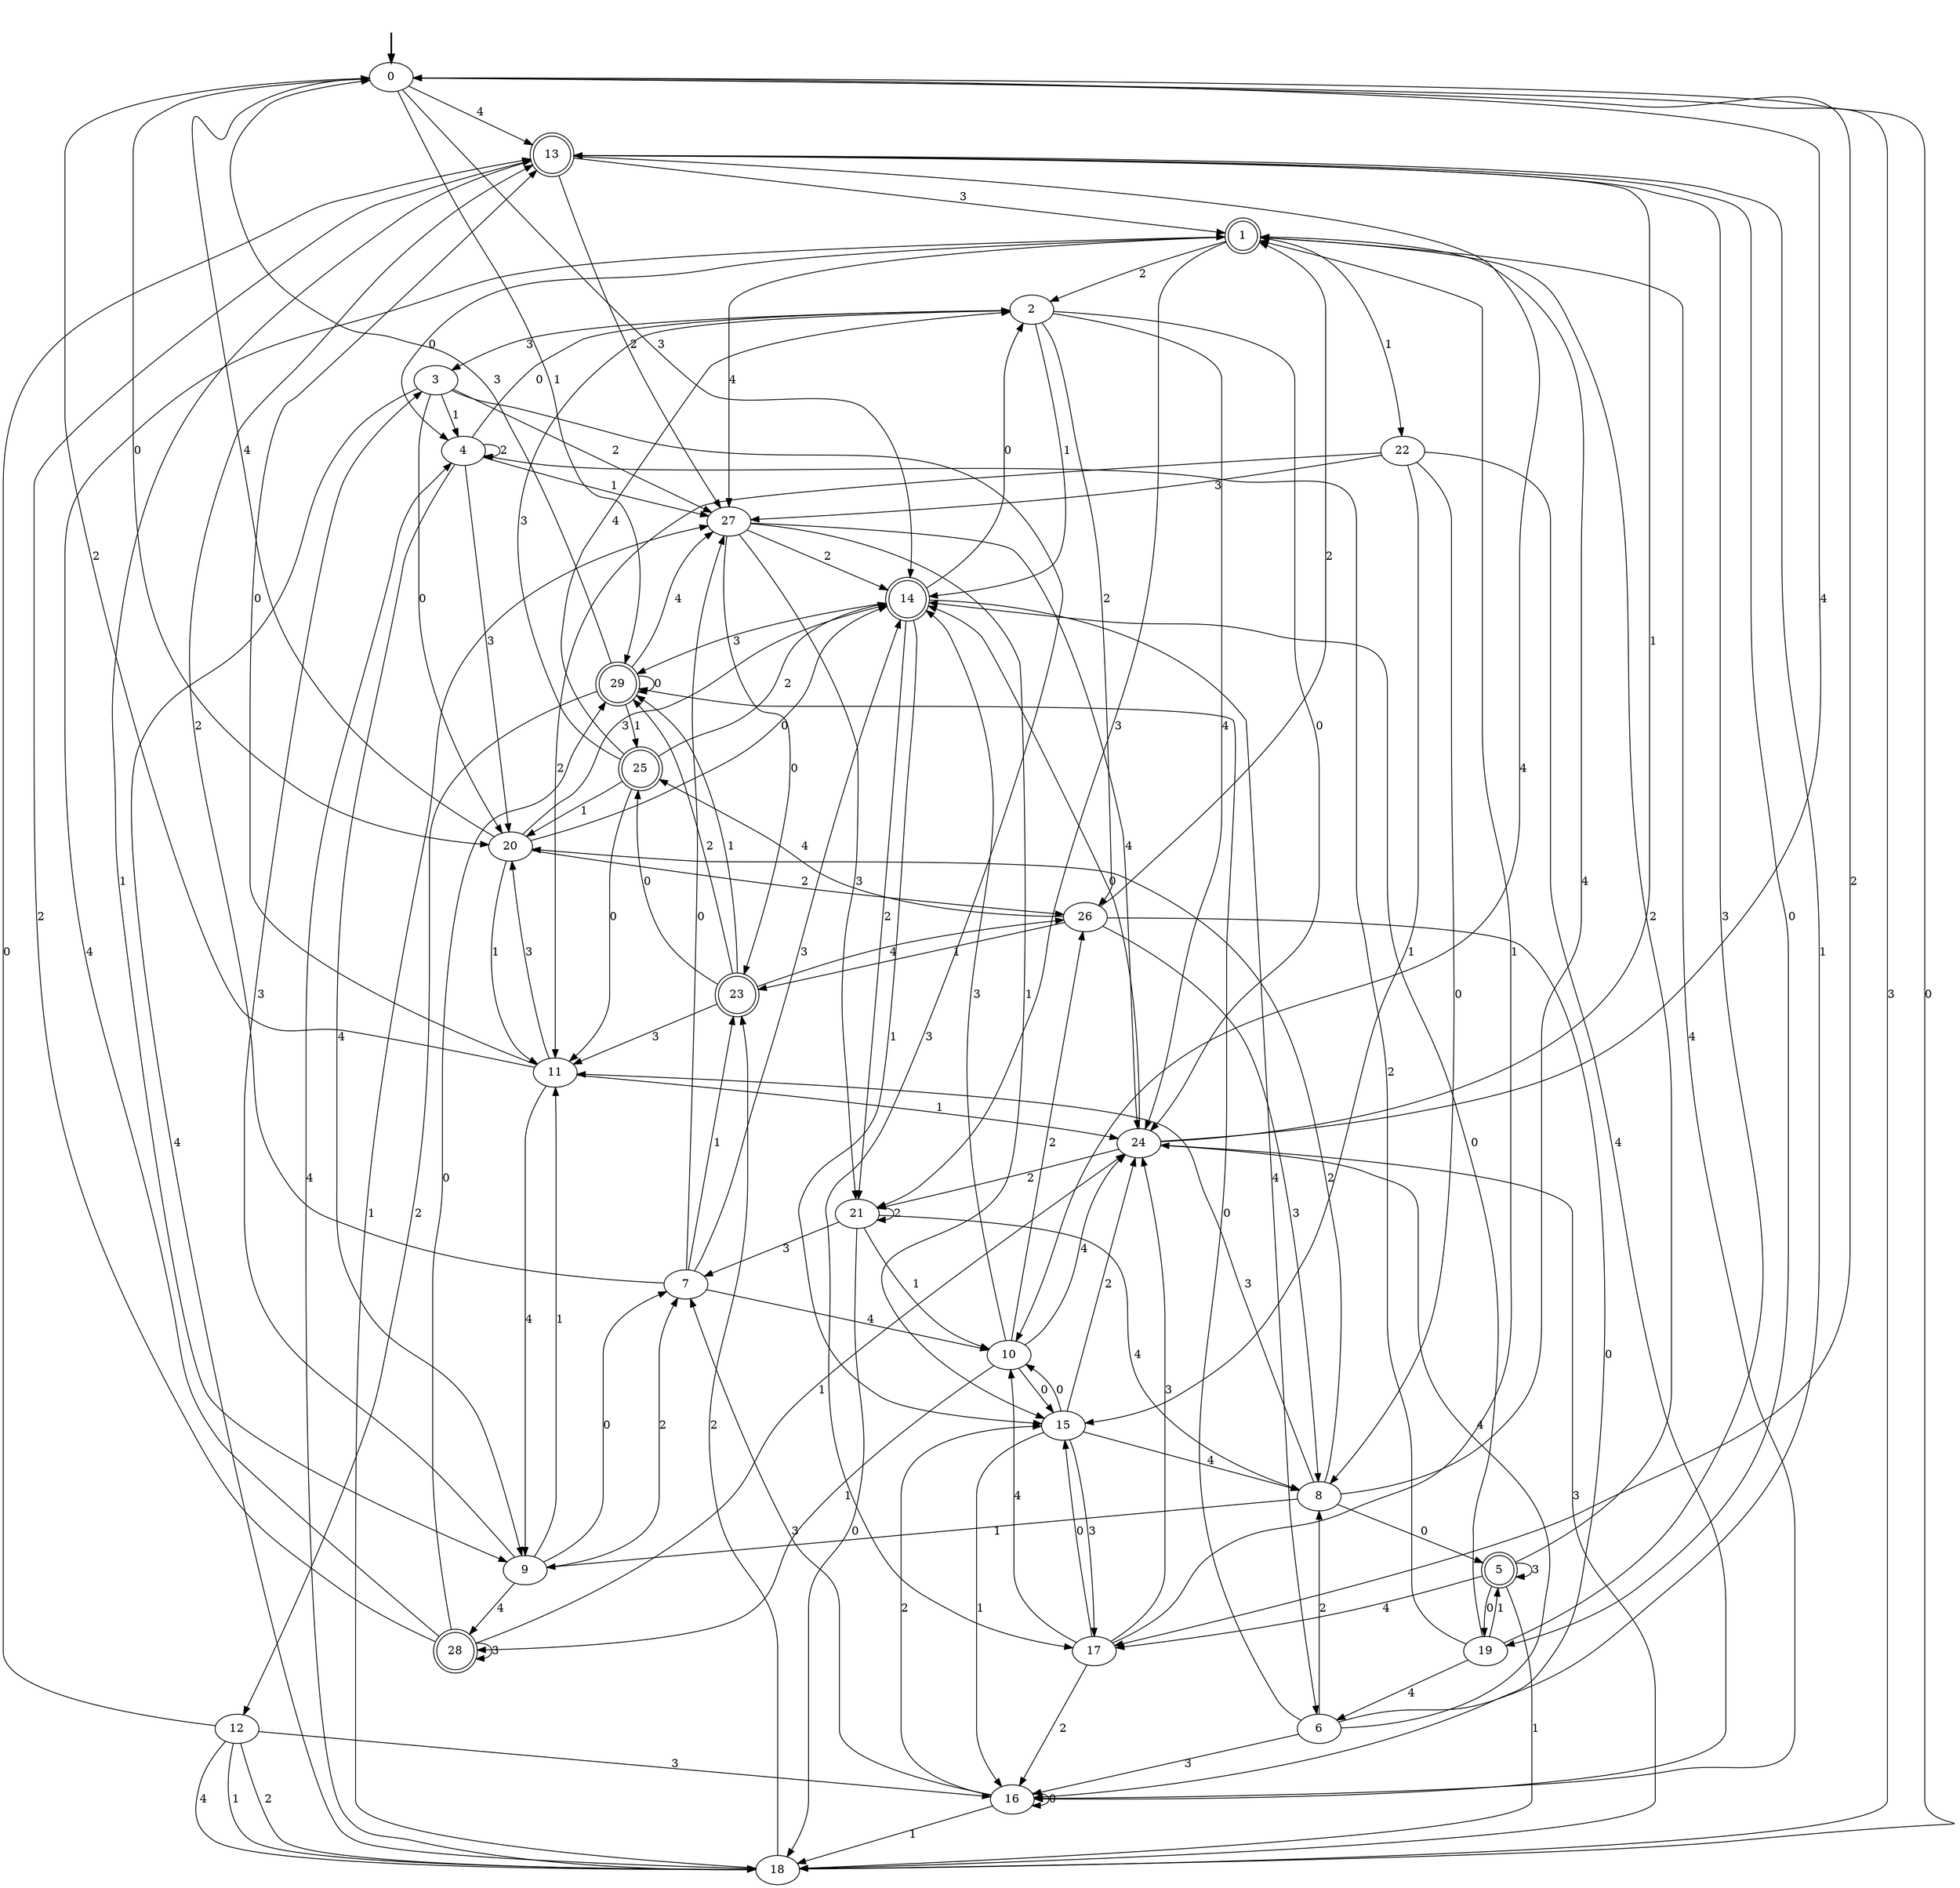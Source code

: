digraph {
	fake [style=invisible]
	0 [root=true]
	1 [shape=doublecircle]
	2
	3
	4
	5 [shape=doublecircle]
	6
	7
	8
	9
	10
	11
	12
	13 [shape=doublecircle]
	14 [shape=doublecircle]
	15
	16
	17
	18
	19
	20
	21
	22
	23 [shape=doublecircle]
	24
	25 [shape=doublecircle]
	26
	27
	28 [shape=doublecircle]
	29 [shape=doublecircle]
	fake -> 0 [style=bold]
	28 -> 28 [label=3]
	17 -> 16 [label=2]
	22 -> 15 [label=1]
	3 -> 18 [label=4]
	18 -> 23 [label=2]
	3 -> 4 [label=1]
	8 -> 5 [label=0]
	21 -> 7 [label=3]
	24 -> 14 [label=0]
	21 -> 21 [label=2]
	16 -> 16 [label=0]
	15 -> 10 [label=0]
	27 -> 24 [label=4]
	26 -> 23 [label=1]
	5 -> 19 [label=0]
	8 -> 20 [label=2]
	2 -> 26 [label=2]
	9 -> 11 [label=1]
	24 -> 0 [label=4]
	6 -> 16 [label=3]
	24 -> 18 [label=3]
	12 -> 18 [label=4]
	20 -> 26 [label=2]
	1 -> 22 [label=1]
	1 -> 4 [label=0]
	22 -> 11 [label=2]
	9 -> 7 [label=0]
	22 -> 16 [label=4]
	5 -> 18 [label=1]
	0 -> 14 [label=3]
	10 -> 24 [label=4]
	17 -> 1 [label=1]
	17 -> 24 [label=3]
	29 -> 0 [label=3]
	8 -> 11 [label=3]
	10 -> 28 [label=1]
	25 -> 2 [label=4]
	3 -> 20 [label=0]
	14 -> 29 [label=3]
	14 -> 15 [label=1]
	28 -> 1 [label=4]
	19 -> 6 [label=4]
	7 -> 13 [label=2]
	27 -> 14 [label=2]
	6 -> 24 [label=4]
	10 -> 15 [label=0]
	0 -> 29 [label=1]
	21 -> 8 [label=4]
	29 -> 25 [label=1]
	11 -> 0 [label=2]
	2 -> 14 [label=1]
	14 -> 2 [label=0]
	18 -> 0 [label=3]
	20 -> 11 [label=1]
	27 -> 21 [label=3]
	25 -> 11 [label=0]
	8 -> 1 [label=4]
	13 -> 9 [label=1]
	7 -> 27 [label=0]
	28 -> 13 [label=2]
	15 -> 17 [label=3]
	2 -> 3 [label=3]
	3 -> 17 [label=3]
	1 -> 27 [label=4]
	4 -> 27 [label=1]
	2 -> 24 [label=4]
	18 -> 0 [label=0]
	28 -> 24 [label=1]
	6 -> 29 [label=0]
	12 -> 18 [label=1]
	18 -> 27 [label=1]
	12 -> 18 [label=2]
	26 -> 16 [label=0]
	6 -> 13 [label=1]
	2 -> 24 [label=0]
	24 -> 21 [label=2]
	14 -> 21 [label=2]
	20 -> 14 [label=3]
	10 -> 14 [label=3]
	12 -> 16 [label=3]
	0 -> 17 [label=2]
	27 -> 23 [label=0]
	25 -> 20 [label=1]
	4 -> 4 [label=2]
	5 -> 1 [label=2]
	20 -> 14 [label=0]
	25 -> 14 [label=2]
	1 -> 21 [label=3]
	14 -> 6 [label=4]
	9 -> 3 [label=3]
	19 -> 13 [label=3]
	23 -> 29 [label=2]
	3 -> 27 [label=2]
	6 -> 8 [label=2]
	22 -> 8 [label=0]
	21 -> 10 [label=1]
	9 -> 7 [label=2]
	25 -> 2 [label=3]
	11 -> 9 [label=4]
	13 -> 10 [label=4]
	15 -> 24 [label=2]
	16 -> 7 [label=3]
	19 -> 14 [label=0]
	26 -> 8 [label=3]
	18 -> 4 [label=4]
	29 -> 27 [label=4]
	0 -> 13 [label=4]
	23 -> 11 [label=3]
	28 -> 29 [label=0]
	0 -> 20 [label=0]
	11 -> 20 [label=3]
	1 -> 2 [label=2]
	4 -> 9 [label=4]
	19 -> 4 [label=2]
	21 -> 18 [label=0]
	15 -> 16 [label=1]
	13 -> 19 [label=0]
	7 -> 14 [label=3]
	11 -> 24 [label=1]
	23 -> 26 [label=4]
	17 -> 15 [label=0]
	9 -> 28 [label=4]
	29 -> 12 [label=2]
	12 -> 13 [label=0]
	26 -> 25 [label=4]
	24 -> 13 [label=1]
	5 -> 5 [label=3]
	10 -> 26 [label=2]
	13 -> 1 [label=3]
	15 -> 8 [label=4]
	4 -> 20 [label=3]
	17 -> 10 [label=4]
	7 -> 10 [label=4]
	5 -> 17 [label=4]
	16 -> 15 [label=2]
	19 -> 5 [label=1]
	20 -> 0 [label=4]
	23 -> 29 [label=1]
	16 -> 18 [label=1]
	13 -> 27 [label=2]
	27 -> 15 [label=1]
	26 -> 1 [label=2]
	22 -> 27 [label=3]
	29 -> 29 [label=0]
	7 -> 23 [label=1]
	11 -> 13 [label=0]
	4 -> 2 [label=0]
	23 -> 25 [label=0]
	8 -> 9 [label=1]
	16 -> 1 [label=4]
}
